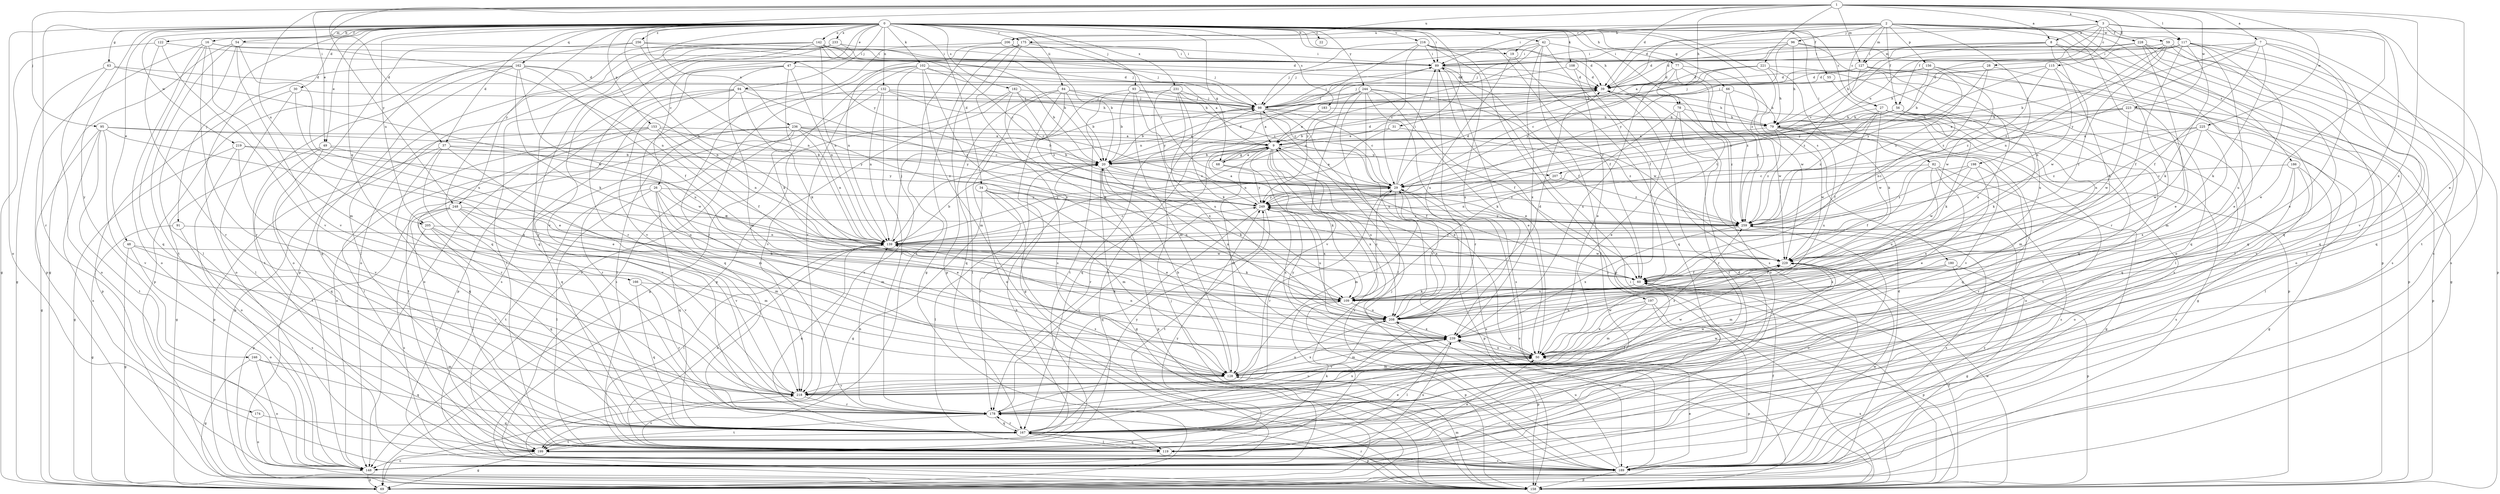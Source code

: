 strict digraph  {
0;
1;
2;
3;
7;
8;
9;
16;
19;
20;
22;
26;
27;
28;
29;
30;
31;
34;
37;
39;
42;
47;
48;
49;
50;
54;
55;
56;
59;
60;
63;
66;
68;
69;
77;
78;
79;
82;
84;
89;
91;
93;
94;
95;
96;
98;
102;
108;
109;
115;
117;
119;
122;
127;
128;
132;
139;
142;
148;
153;
156;
158;
162;
166;
167;
174;
175;
178;
180;
182;
183;
186;
189;
197;
198;
199;
205;
206;
207;
208;
216;
218;
219;
221;
223;
225;
228;
229;
231;
233;
236;
239;
244;
246;
248;
249;
256;
259;
0 -> 16  [label=b];
0 -> 19  [label=b];
0 -> 22  [label=c];
0 -> 26  [label=c];
0 -> 27  [label=c];
0 -> 30  [label=d];
0 -> 31  [label=d];
0 -> 34  [label=d];
0 -> 37  [label=d];
0 -> 42  [label=e];
0 -> 47  [label=e];
0 -> 48  [label=e];
0 -> 49  [label=e];
0 -> 54  [label=f];
0 -> 55  [label=f];
0 -> 63  [label=g];
0 -> 66  [label=g];
0 -> 68  [label=g];
0 -> 77  [label=h];
0 -> 78  [label=h];
0 -> 82  [label=i];
0 -> 84  [label=i];
0 -> 89  [label=i];
0 -> 91  [label=j];
0 -> 93  [label=j];
0 -> 94  [label=j];
0 -> 102  [label=k];
0 -> 108  [label=k];
0 -> 122  [label=m];
0 -> 132  [label=n];
0 -> 139  [label=n];
0 -> 142  [label=o];
0 -> 148  [label=o];
0 -> 153  [label=p];
0 -> 162  [label=q];
0 -> 166  [label=q];
0 -> 174  [label=r];
0 -> 175  [label=r];
0 -> 180  [label=s];
0 -> 182  [label=s];
0 -> 183  [label=s];
0 -> 197  [label=t];
0 -> 205  [label=u];
0 -> 216  [label=v];
0 -> 219  [label=w];
0 -> 231  [label=x];
0 -> 233  [label=x];
0 -> 236  [label=x];
0 -> 244  [label=y];
0 -> 246  [label=y];
0 -> 248  [label=y];
0 -> 256  [label=z];
0 -> 259  [label=z];
1 -> 3  [label=a];
1 -> 7  [label=a];
1 -> 8  [label=a];
1 -> 37  [label=d];
1 -> 39  [label=d];
1 -> 49  [label=e];
1 -> 50  [label=e];
1 -> 78  [label=h];
1 -> 95  [label=j];
1 -> 115  [label=l];
1 -> 117  [label=l];
1 -> 127  [label=m];
1 -> 205  [label=u];
1 -> 206  [label=u];
1 -> 221  [label=w];
1 -> 223  [label=w];
1 -> 225  [label=w];
1 -> 239  [label=x];
1 -> 248  [label=y];
1 -> 249  [label=y];
2 -> 19  [label=b];
2 -> 20  [label=b];
2 -> 27  [label=c];
2 -> 56  [label=f];
2 -> 89  [label=i];
2 -> 96  [label=j];
2 -> 127  [label=m];
2 -> 148  [label=o];
2 -> 156  [label=p];
2 -> 158  [label=p];
2 -> 175  [label=r];
2 -> 178  [label=r];
2 -> 186  [label=s];
2 -> 189  [label=s];
2 -> 198  [label=t];
2 -> 206  [label=u];
2 -> 228  [label=w];
3 -> 8  [label=a];
3 -> 9  [label=a];
3 -> 28  [label=c];
3 -> 39  [label=d];
3 -> 50  [label=e];
3 -> 56  [label=f];
3 -> 59  [label=f];
3 -> 117  [label=l];
3 -> 167  [label=q];
3 -> 199  [label=t];
3 -> 207  [label=u];
7 -> 20  [label=b];
7 -> 50  [label=e];
7 -> 60  [label=f];
7 -> 89  [label=i];
7 -> 109  [label=k];
7 -> 218  [label=v];
7 -> 249  [label=y];
8 -> 29  [label=c];
8 -> 79  [label=h];
8 -> 109  [label=k];
8 -> 119  [label=l];
8 -> 127  [label=m];
8 -> 148  [label=o];
9 -> 20  [label=b];
9 -> 60  [label=f];
9 -> 68  [label=g];
9 -> 109  [label=k];
9 -> 128  [label=m];
9 -> 178  [label=r];
9 -> 189  [label=s];
9 -> 207  [label=u];
9 -> 208  [label=u];
9 -> 239  [label=x];
16 -> 89  [label=i];
16 -> 128  [label=m];
16 -> 139  [label=n];
16 -> 148  [label=o];
16 -> 158  [label=p];
16 -> 167  [label=q];
16 -> 178  [label=r];
19 -> 167  [label=q];
19 -> 208  [label=u];
20 -> 29  [label=c];
20 -> 39  [label=d];
20 -> 69  [label=g];
20 -> 109  [label=k];
20 -> 158  [label=p];
20 -> 178  [label=r];
20 -> 208  [label=u];
20 -> 259  [label=z];
26 -> 50  [label=e];
26 -> 119  [label=l];
26 -> 128  [label=m];
26 -> 139  [label=n];
26 -> 167  [label=q];
26 -> 199  [label=t];
26 -> 249  [label=y];
27 -> 60  [label=f];
27 -> 69  [label=g];
27 -> 79  [label=h];
27 -> 109  [label=k];
27 -> 128  [label=m];
27 -> 199  [label=t];
27 -> 229  [label=w];
27 -> 259  [label=z];
28 -> 39  [label=d];
28 -> 69  [label=g];
28 -> 249  [label=y];
28 -> 259  [label=z];
29 -> 9  [label=a];
29 -> 39  [label=d];
29 -> 89  [label=i];
29 -> 128  [label=m];
29 -> 158  [label=p];
29 -> 178  [label=r];
29 -> 189  [label=s];
29 -> 249  [label=y];
30 -> 50  [label=e];
30 -> 98  [label=j];
30 -> 119  [label=l];
30 -> 158  [label=p];
31 -> 9  [label=a];
31 -> 139  [label=n];
31 -> 259  [label=z];
34 -> 50  [label=e];
34 -> 69  [label=g];
34 -> 119  [label=l];
34 -> 128  [label=m];
34 -> 189  [label=s];
34 -> 249  [label=y];
37 -> 20  [label=b];
37 -> 128  [label=m];
37 -> 158  [label=p];
37 -> 167  [label=q];
37 -> 218  [label=v];
37 -> 249  [label=y];
39 -> 98  [label=j];
39 -> 158  [label=p];
39 -> 199  [label=t];
42 -> 60  [label=f];
42 -> 89  [label=i];
42 -> 98  [label=j];
42 -> 119  [label=l];
42 -> 139  [label=n];
42 -> 189  [label=s];
42 -> 239  [label=x];
47 -> 39  [label=d];
47 -> 109  [label=k];
47 -> 119  [label=l];
47 -> 128  [label=m];
47 -> 139  [label=n];
47 -> 218  [label=v];
48 -> 69  [label=g];
48 -> 148  [label=o];
48 -> 218  [label=v];
48 -> 229  [label=w];
49 -> 20  [label=b];
49 -> 69  [label=g];
49 -> 167  [label=q];
49 -> 199  [label=t];
49 -> 208  [label=u];
50 -> 9  [label=a];
50 -> 128  [label=m];
50 -> 139  [label=n];
50 -> 229  [label=w];
50 -> 239  [label=x];
54 -> 69  [label=g];
54 -> 89  [label=i];
54 -> 119  [label=l];
54 -> 199  [label=t];
54 -> 208  [label=u];
54 -> 218  [label=v];
55 -> 189  [label=s];
56 -> 20  [label=b];
56 -> 79  [label=h];
56 -> 109  [label=k];
56 -> 139  [label=n];
56 -> 167  [label=q];
56 -> 249  [label=y];
59 -> 60  [label=f];
59 -> 89  [label=i];
59 -> 139  [label=n];
59 -> 167  [label=q];
59 -> 189  [label=s];
59 -> 259  [label=z];
60 -> 109  [label=k];
63 -> 39  [label=d];
63 -> 69  [label=g];
63 -> 148  [label=o];
63 -> 229  [label=w];
66 -> 79  [label=h];
66 -> 98  [label=j];
66 -> 229  [label=w];
66 -> 259  [label=z];
68 -> 9  [label=a];
68 -> 39  [label=d];
68 -> 239  [label=x];
68 -> 249  [label=y];
69 -> 39  [label=d];
77 -> 39  [label=d];
77 -> 148  [label=o];
77 -> 229  [label=w];
77 -> 239  [label=x];
77 -> 259  [label=z];
78 -> 50  [label=e];
78 -> 79  [label=h];
78 -> 109  [label=k];
78 -> 178  [label=r];
78 -> 259  [label=z];
79 -> 9  [label=a];
79 -> 148  [label=o];
79 -> 167  [label=q];
79 -> 208  [label=u];
79 -> 218  [label=v];
79 -> 229  [label=w];
79 -> 259  [label=z];
82 -> 29  [label=c];
82 -> 50  [label=e];
82 -> 60  [label=f];
82 -> 69  [label=g];
82 -> 189  [label=s];
82 -> 208  [label=u];
84 -> 20  [label=b];
84 -> 29  [label=c];
84 -> 60  [label=f];
84 -> 69  [label=g];
84 -> 98  [label=j];
84 -> 148  [label=o];
84 -> 167  [label=q];
89 -> 39  [label=d];
89 -> 50  [label=e];
89 -> 60  [label=f];
89 -> 178  [label=r];
89 -> 249  [label=y];
91 -> 69  [label=g];
91 -> 139  [label=n];
91 -> 189  [label=s];
93 -> 20  [label=b];
93 -> 79  [label=h];
93 -> 98  [label=j];
93 -> 119  [label=l];
93 -> 128  [label=m];
93 -> 249  [label=y];
94 -> 98  [label=j];
94 -> 109  [label=k];
94 -> 148  [label=o];
94 -> 158  [label=p];
94 -> 167  [label=q];
94 -> 189  [label=s];
94 -> 259  [label=z];
95 -> 9  [label=a];
95 -> 50  [label=e];
95 -> 69  [label=g];
95 -> 189  [label=s];
95 -> 199  [label=t];
95 -> 218  [label=v];
95 -> 249  [label=y];
96 -> 79  [label=h];
96 -> 89  [label=i];
96 -> 98  [label=j];
96 -> 167  [label=q];
96 -> 208  [label=u];
96 -> 249  [label=y];
98 -> 9  [label=a];
98 -> 20  [label=b];
98 -> 29  [label=c];
98 -> 50  [label=e];
98 -> 79  [label=h];
98 -> 89  [label=i];
98 -> 167  [label=q];
102 -> 9  [label=a];
102 -> 20  [label=b];
102 -> 39  [label=d];
102 -> 128  [label=m];
102 -> 148  [label=o];
102 -> 158  [label=p];
102 -> 189  [label=s];
102 -> 208  [label=u];
102 -> 218  [label=v];
108 -> 39  [label=d];
108 -> 50  [label=e];
108 -> 98  [label=j];
109 -> 29  [label=c];
109 -> 158  [label=p];
109 -> 208  [label=u];
115 -> 20  [label=b];
115 -> 39  [label=d];
115 -> 79  [label=h];
115 -> 139  [label=n];
115 -> 229  [label=w];
115 -> 259  [label=z];
117 -> 20  [label=b];
117 -> 39  [label=d];
117 -> 50  [label=e];
117 -> 60  [label=f];
117 -> 89  [label=i];
117 -> 109  [label=k];
117 -> 158  [label=p];
117 -> 167  [label=q];
117 -> 208  [label=u];
119 -> 39  [label=d];
119 -> 50  [label=e];
119 -> 139  [label=n];
119 -> 167  [label=q];
119 -> 218  [label=v];
119 -> 239  [label=x];
122 -> 69  [label=g];
122 -> 89  [label=i];
122 -> 178  [label=r];
122 -> 218  [label=v];
127 -> 39  [label=d];
127 -> 98  [label=j];
127 -> 119  [label=l];
127 -> 158  [label=p];
127 -> 208  [label=u];
127 -> 259  [label=z];
128 -> 20  [label=b];
128 -> 189  [label=s];
128 -> 218  [label=v];
128 -> 229  [label=w];
128 -> 239  [label=x];
128 -> 259  [label=z];
132 -> 29  [label=c];
132 -> 79  [label=h];
132 -> 98  [label=j];
132 -> 119  [label=l];
132 -> 139  [label=n];
132 -> 178  [label=r];
132 -> 189  [label=s];
139 -> 20  [label=b];
139 -> 29  [label=c];
139 -> 98  [label=j];
139 -> 109  [label=k];
139 -> 119  [label=l];
139 -> 167  [label=q];
139 -> 229  [label=w];
142 -> 20  [label=b];
142 -> 29  [label=c];
142 -> 39  [label=d];
142 -> 89  [label=i];
142 -> 98  [label=j];
142 -> 119  [label=l];
142 -> 139  [label=n];
142 -> 167  [label=q];
142 -> 178  [label=r];
142 -> 218  [label=v];
148 -> 69  [label=g];
148 -> 249  [label=y];
153 -> 9  [label=a];
153 -> 60  [label=f];
153 -> 119  [label=l];
153 -> 139  [label=n];
153 -> 158  [label=p];
153 -> 178  [label=r];
153 -> 249  [label=y];
156 -> 39  [label=d];
156 -> 98  [label=j];
156 -> 128  [label=m];
156 -> 229  [label=w];
156 -> 249  [label=y];
156 -> 259  [label=z];
158 -> 29  [label=c];
158 -> 60  [label=f];
158 -> 89  [label=i];
158 -> 98  [label=j];
158 -> 128  [label=m];
158 -> 178  [label=r];
158 -> 229  [label=w];
158 -> 239  [label=x];
162 -> 39  [label=d];
162 -> 60  [label=f];
162 -> 109  [label=k];
162 -> 139  [label=n];
162 -> 148  [label=o];
162 -> 158  [label=p];
162 -> 167  [label=q];
162 -> 199  [label=t];
162 -> 208  [label=u];
166 -> 109  [label=k];
166 -> 167  [label=q];
166 -> 178  [label=r];
167 -> 50  [label=e];
167 -> 119  [label=l];
167 -> 158  [label=p];
167 -> 178  [label=r];
167 -> 199  [label=t];
167 -> 208  [label=u];
167 -> 249  [label=y];
174 -> 148  [label=o];
174 -> 167  [label=q];
175 -> 29  [label=c];
175 -> 69  [label=g];
175 -> 89  [label=i];
175 -> 158  [label=p];
175 -> 189  [label=s];
175 -> 199  [label=t];
178 -> 60  [label=f];
178 -> 139  [label=n];
178 -> 167  [label=q];
178 -> 199  [label=t];
178 -> 229  [label=w];
178 -> 239  [label=x];
178 -> 249  [label=y];
180 -> 60  [label=f];
180 -> 69  [label=g];
180 -> 109  [label=k];
180 -> 128  [label=m];
180 -> 158  [label=p];
182 -> 69  [label=g];
182 -> 79  [label=h];
182 -> 98  [label=j];
182 -> 109  [label=k];
182 -> 218  [label=v];
182 -> 259  [label=z];
183 -> 9  [label=a];
183 -> 79  [label=h];
186 -> 29  [label=c];
186 -> 69  [label=g];
186 -> 119  [label=l];
186 -> 148  [label=o];
186 -> 189  [label=s];
189 -> 50  [label=e];
189 -> 60  [label=f];
189 -> 89  [label=i];
189 -> 98  [label=j];
189 -> 158  [label=p];
189 -> 208  [label=u];
189 -> 229  [label=w];
189 -> 259  [label=z];
197 -> 50  [label=e];
197 -> 128  [label=m];
197 -> 148  [label=o];
197 -> 158  [label=p];
197 -> 208  [label=u];
198 -> 29  [label=c];
198 -> 178  [label=r];
198 -> 229  [label=w];
198 -> 239  [label=x];
198 -> 259  [label=z];
199 -> 20  [label=b];
199 -> 69  [label=g];
199 -> 109  [label=k];
199 -> 148  [label=o];
199 -> 189  [label=s];
205 -> 128  [label=m];
205 -> 139  [label=n];
205 -> 167  [label=q];
205 -> 189  [label=s];
205 -> 218  [label=v];
206 -> 20  [label=b];
206 -> 89  [label=i];
206 -> 139  [label=n];
206 -> 178  [label=r];
207 -> 139  [label=n];
207 -> 259  [label=z];
208 -> 29  [label=c];
208 -> 39  [label=d];
208 -> 158  [label=p];
208 -> 239  [label=x];
216 -> 29  [label=c];
216 -> 39  [label=d];
216 -> 60  [label=f];
216 -> 89  [label=i];
216 -> 98  [label=j];
216 -> 139  [label=n];
216 -> 158  [label=p];
216 -> 239  [label=x];
218 -> 178  [label=r];
218 -> 208  [label=u];
218 -> 229  [label=w];
219 -> 20  [label=b];
219 -> 69  [label=g];
219 -> 148  [label=o];
219 -> 218  [label=v];
219 -> 229  [label=w];
221 -> 29  [label=c];
221 -> 39  [label=d];
221 -> 79  [label=h];
221 -> 109  [label=k];
221 -> 167  [label=q];
221 -> 249  [label=y];
223 -> 9  [label=a];
223 -> 29  [label=c];
223 -> 79  [label=h];
223 -> 158  [label=p];
223 -> 218  [label=v];
223 -> 229  [label=w];
225 -> 9  [label=a];
225 -> 119  [label=l];
225 -> 139  [label=n];
225 -> 229  [label=w];
225 -> 239  [label=x];
225 -> 259  [label=z];
228 -> 39  [label=d];
228 -> 50  [label=e];
228 -> 89  [label=i];
228 -> 119  [label=l];
228 -> 167  [label=q];
228 -> 189  [label=s];
229 -> 60  [label=f];
229 -> 208  [label=u];
229 -> 249  [label=y];
231 -> 29  [label=c];
231 -> 98  [label=j];
231 -> 109  [label=k];
231 -> 199  [label=t];
231 -> 208  [label=u];
231 -> 239  [label=x];
233 -> 89  [label=i];
233 -> 98  [label=j];
233 -> 148  [label=o];
233 -> 167  [label=q];
233 -> 178  [label=r];
236 -> 9  [label=a];
236 -> 20  [label=b];
236 -> 29  [label=c];
236 -> 139  [label=n];
236 -> 148  [label=o];
236 -> 167  [label=q];
236 -> 178  [label=r];
236 -> 199  [label=t];
236 -> 259  [label=z];
239 -> 50  [label=e];
239 -> 119  [label=l];
239 -> 128  [label=m];
239 -> 158  [label=p];
239 -> 218  [label=v];
239 -> 249  [label=y];
244 -> 50  [label=e];
244 -> 60  [label=f];
244 -> 98  [label=j];
244 -> 119  [label=l];
244 -> 189  [label=s];
244 -> 199  [label=t];
244 -> 208  [label=u];
244 -> 218  [label=v];
244 -> 229  [label=w];
246 -> 69  [label=g];
246 -> 128  [label=m];
246 -> 148  [label=o];
246 -> 167  [label=q];
248 -> 109  [label=k];
248 -> 119  [label=l];
248 -> 128  [label=m];
248 -> 158  [label=p];
248 -> 199  [label=t];
248 -> 218  [label=v];
248 -> 259  [label=z];
249 -> 9  [label=a];
249 -> 167  [label=q];
249 -> 199  [label=t];
249 -> 208  [label=u];
249 -> 239  [label=x];
249 -> 259  [label=z];
256 -> 89  [label=i];
256 -> 98  [label=j];
256 -> 139  [label=n];
256 -> 148  [label=o];
256 -> 158  [label=p];
259 -> 139  [label=n];
259 -> 148  [label=o];
259 -> 189  [label=s];
259 -> 239  [label=x];
259 -> 249  [label=y];
}
